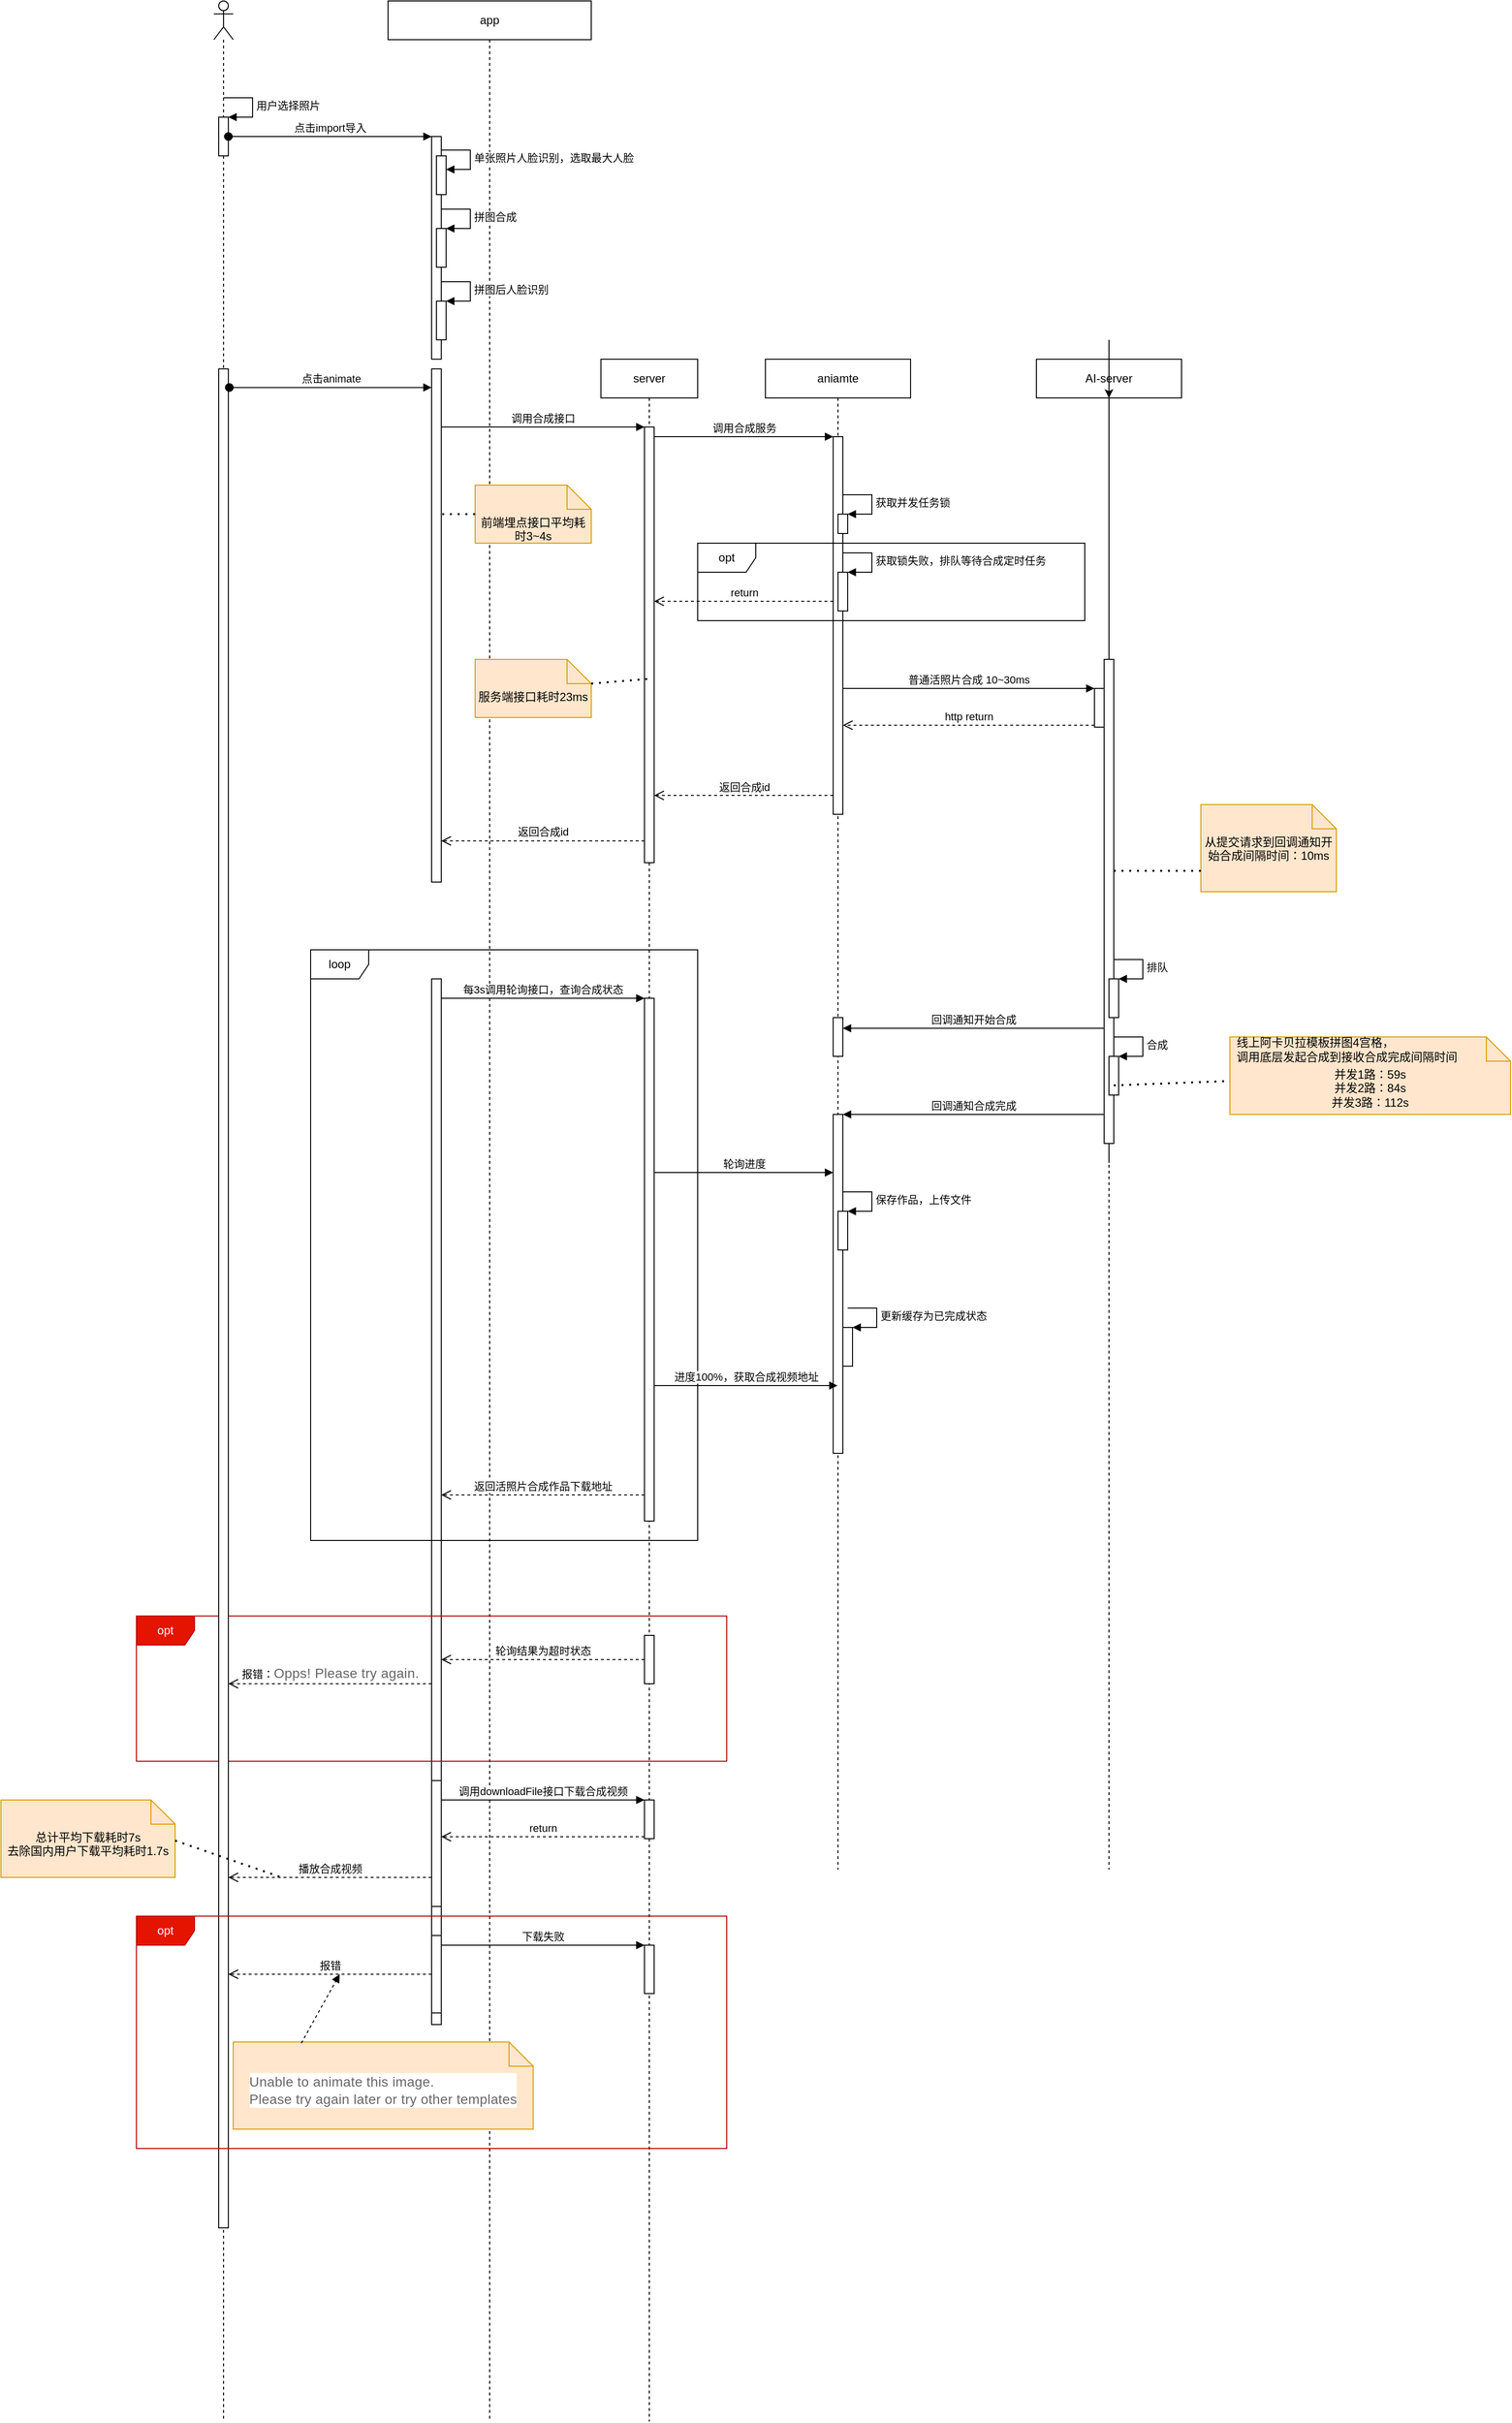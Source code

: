 <mxfile version="20.2.4" type="github">
  <diagram id="kgpKYQtTHZ0yAKxKKP6v" name="Page-1">
    <mxGraphModel dx="1764" dy="1574" grid="1" gridSize="10" guides="1" tooltips="1" connect="1" arrows="1" fold="1" page="1" pageScale="1" pageWidth="850" pageHeight="1100" math="0" shadow="0">
      <root>
        <mxCell id="0" />
        <mxCell id="1" parent="0" />
        <mxCell id="rBN6wQHvt3Dz5fo0-YgQ-102" value="app" style="shape=umlLifeline;perimeter=lifelinePerimeter;whiteSpace=wrap;html=1;container=1;collapsible=0;recursiveResize=0;outlineConnect=0;" vertex="1" parent="1">
          <mxGeometry x="180" y="-290" width="210" height="2500" as="geometry" />
        </mxCell>
        <mxCell id="rBN6wQHvt3Dz5fo0-YgQ-103" value="" style="html=1;points=[];perimeter=orthogonalPerimeter;" vertex="1" parent="rBN6wQHvt3Dz5fo0-YgQ-102">
          <mxGeometry x="45" y="380" width="10" height="530" as="geometry" />
        </mxCell>
        <mxCell id="rBN6wQHvt3Dz5fo0-YgQ-104" value="" style="html=1;points=[];perimeter=orthogonalPerimeter;" vertex="1" parent="rBN6wQHvt3Dz5fo0-YgQ-102">
          <mxGeometry x="45" y="1010" width="10" height="1080" as="geometry" />
        </mxCell>
        <mxCell id="rBN6wQHvt3Dz5fo0-YgQ-105" value="" style="html=1;points=[];perimeter=orthogonalPerimeter;" vertex="1" parent="rBN6wQHvt3Dz5fo0-YgQ-102">
          <mxGeometry x="45" y="140" width="10" height="230" as="geometry" />
        </mxCell>
        <mxCell id="rBN6wQHvt3Dz5fo0-YgQ-106" value="" style="html=1;points=[];perimeter=orthogonalPerimeter;" vertex="1" parent="rBN6wQHvt3Dz5fo0-YgQ-102">
          <mxGeometry x="50" y="160" width="10" height="40" as="geometry" />
        </mxCell>
        <mxCell id="rBN6wQHvt3Dz5fo0-YgQ-107" value="单张照片人脸识别，选取最大人脸" style="edgeStyle=orthogonalEdgeStyle;html=1;align=left;spacingLeft=2;endArrow=block;rounded=0;entryX=1;entryY=0;" edge="1" parent="rBN6wQHvt3Dz5fo0-YgQ-102">
          <mxGeometry relative="1" as="geometry">
            <mxPoint x="55" y="154" as="sourcePoint" />
            <Array as="points">
              <mxPoint x="85" y="154" />
            </Array>
            <mxPoint x="60" y="174" as="targetPoint" />
          </mxGeometry>
        </mxCell>
        <mxCell id="rBN6wQHvt3Dz5fo0-YgQ-108" value="" style="html=1;points=[];perimeter=orthogonalPerimeter;" vertex="1" parent="rBN6wQHvt3Dz5fo0-YgQ-102">
          <mxGeometry x="45" y="1838" width="10" height="130" as="geometry" />
        </mxCell>
        <mxCell id="rBN6wQHvt3Dz5fo0-YgQ-109" value="" style="html=1;points=[];perimeter=orthogonalPerimeter;" vertex="1" parent="rBN6wQHvt3Dz5fo0-YgQ-102">
          <mxGeometry x="50" y="235" width="10" height="40" as="geometry" />
        </mxCell>
        <mxCell id="rBN6wQHvt3Dz5fo0-YgQ-110" value="拼图合成" style="edgeStyle=orthogonalEdgeStyle;html=1;align=left;spacingLeft=2;endArrow=block;rounded=0;entryX=1;entryY=0;" edge="1" parent="rBN6wQHvt3Dz5fo0-YgQ-102" target="rBN6wQHvt3Dz5fo0-YgQ-109">
          <mxGeometry relative="1" as="geometry">
            <mxPoint x="55" y="215" as="sourcePoint" />
            <Array as="points">
              <mxPoint x="85" y="215" />
            </Array>
          </mxGeometry>
        </mxCell>
        <mxCell id="rBN6wQHvt3Dz5fo0-YgQ-111" value="" style="html=1;points=[];perimeter=orthogonalPerimeter;" vertex="1" parent="rBN6wQHvt3Dz5fo0-YgQ-102">
          <mxGeometry x="50" y="310" width="10" height="40" as="geometry" />
        </mxCell>
        <mxCell id="rBN6wQHvt3Dz5fo0-YgQ-112" value="拼图后人脸识别" style="edgeStyle=orthogonalEdgeStyle;html=1;align=left;spacingLeft=2;endArrow=block;rounded=0;entryX=1;entryY=0;" edge="1" parent="rBN6wQHvt3Dz5fo0-YgQ-102" target="rBN6wQHvt3Dz5fo0-YgQ-111">
          <mxGeometry relative="1" as="geometry">
            <mxPoint x="55" y="290" as="sourcePoint" />
            <Array as="points">
              <mxPoint x="85" y="290" />
            </Array>
          </mxGeometry>
        </mxCell>
        <mxCell id="rBN6wQHvt3Dz5fo0-YgQ-113" value="" style="html=1;points=[];perimeter=orthogonalPerimeter;" vertex="1" parent="rBN6wQHvt3Dz5fo0-YgQ-102">
          <mxGeometry x="45" y="1998" width="10" height="80" as="geometry" />
        </mxCell>
        <mxCell id="rBN6wQHvt3Dz5fo0-YgQ-212" value="服务端接口耗时23ms" style="shape=note2;boundedLbl=1;whiteSpace=wrap;html=1;size=25;verticalAlign=top;align=center;fillColor=#ffe6cc;strokeColor=#d79b00;" vertex="1" parent="rBN6wQHvt3Dz5fo0-YgQ-102">
          <mxGeometry x="90" y="680" width="120" height="60" as="geometry" />
        </mxCell>
        <mxCell id="rBN6wQHvt3Dz5fo0-YgQ-114" value="server" style="shape=umlLifeline;perimeter=lifelinePerimeter;whiteSpace=wrap;html=1;container=1;collapsible=0;recursiveResize=0;outlineConnect=0;" vertex="1" parent="1">
          <mxGeometry x="400" y="80" width="100" height="2130" as="geometry" />
        </mxCell>
        <mxCell id="rBN6wQHvt3Dz5fo0-YgQ-115" value="" style="html=1;points=[];perimeter=orthogonalPerimeter;" vertex="1" parent="rBN6wQHvt3Dz5fo0-YgQ-114">
          <mxGeometry x="45" y="70" width="10" height="450" as="geometry" />
        </mxCell>
        <mxCell id="rBN6wQHvt3Dz5fo0-YgQ-116" value="" style="html=1;points=[];perimeter=orthogonalPerimeter;" vertex="1" parent="rBN6wQHvt3Dz5fo0-YgQ-114">
          <mxGeometry x="45" y="660" width="10" height="540" as="geometry" />
        </mxCell>
        <mxCell id="rBN6wQHvt3Dz5fo0-YgQ-117" value="" style="html=1;points=[];perimeter=orthogonalPerimeter;" vertex="1" parent="rBN6wQHvt3Dz5fo0-YgQ-114">
          <mxGeometry x="45" y="1488" width="10" height="40" as="geometry" />
        </mxCell>
        <mxCell id="rBN6wQHvt3Dz5fo0-YgQ-118" value="" style="html=1;points=[];perimeter=orthogonalPerimeter;" vertex="1" parent="rBN6wQHvt3Dz5fo0-YgQ-114">
          <mxGeometry x="45" y="1318" width="10" height="50" as="geometry" />
        </mxCell>
        <mxCell id="rBN6wQHvt3Dz5fo0-YgQ-119" value="opt" style="shape=umlFrame;whiteSpace=wrap;html=1;fillColor=#e51400;strokeColor=#B20000;fontColor=#ffffff;" vertex="1" parent="rBN6wQHvt3Dz5fo0-YgQ-114">
          <mxGeometry x="-480" y="1298" width="610" height="150" as="geometry" />
        </mxCell>
        <mxCell id="rBN6wQHvt3Dz5fo0-YgQ-120" value="" style="html=1;points=[];perimeter=orthogonalPerimeter;" vertex="1" parent="rBN6wQHvt3Dz5fo0-YgQ-114">
          <mxGeometry x="45" y="1638" width="10" height="50" as="geometry" />
        </mxCell>
        <mxCell id="rBN6wQHvt3Dz5fo0-YgQ-208" value="loop" style="shape=umlFrame;whiteSpace=wrap;html=1;" vertex="1" parent="rBN6wQHvt3Dz5fo0-YgQ-114">
          <mxGeometry x="-300" y="610" width="400" height="610" as="geometry" />
        </mxCell>
        <mxCell id="rBN6wQHvt3Dz5fo0-YgQ-121" value="aniamte" style="shape=umlLifeline;perimeter=lifelinePerimeter;whiteSpace=wrap;html=1;container=1;collapsible=0;recursiveResize=0;outlineConnect=0;" vertex="1" parent="1">
          <mxGeometry x="570" y="80" width="150" height="1560" as="geometry" />
        </mxCell>
        <mxCell id="rBN6wQHvt3Dz5fo0-YgQ-122" value="" style="html=1;points=[];perimeter=orthogonalPerimeter;" vertex="1" parent="rBN6wQHvt3Dz5fo0-YgQ-121">
          <mxGeometry x="70" y="80" width="10" height="390" as="geometry" />
        </mxCell>
        <mxCell id="rBN6wQHvt3Dz5fo0-YgQ-123" value="" style="html=1;points=[];perimeter=orthogonalPerimeter;" vertex="1" parent="rBN6wQHvt3Dz5fo0-YgQ-121">
          <mxGeometry x="70" y="680" width="10" height="40" as="geometry" />
        </mxCell>
        <mxCell id="rBN6wQHvt3Dz5fo0-YgQ-124" value="" style="html=1;points=[];perimeter=orthogonalPerimeter;" vertex="1" parent="rBN6wQHvt3Dz5fo0-YgQ-121">
          <mxGeometry x="70" y="780" width="10" height="350" as="geometry" />
        </mxCell>
        <mxCell id="rBN6wQHvt3Dz5fo0-YgQ-125" value="" style="html=1;points=[];perimeter=orthogonalPerimeter;" vertex="1" parent="rBN6wQHvt3Dz5fo0-YgQ-121">
          <mxGeometry x="75" y="160" width="10" height="20" as="geometry" />
        </mxCell>
        <mxCell id="rBN6wQHvt3Dz5fo0-YgQ-126" value="获取并发任务锁" style="edgeStyle=orthogonalEdgeStyle;html=1;align=left;spacingLeft=2;endArrow=block;rounded=0;entryX=1;entryY=0;" edge="1" parent="rBN6wQHvt3Dz5fo0-YgQ-121" target="rBN6wQHvt3Dz5fo0-YgQ-125">
          <mxGeometry relative="1" as="geometry">
            <mxPoint x="80" y="140" as="sourcePoint" />
            <Array as="points">
              <mxPoint x="110" y="140" />
            </Array>
          </mxGeometry>
        </mxCell>
        <mxCell id="rBN6wQHvt3Dz5fo0-YgQ-127" value="" style="html=1;points=[];perimeter=orthogonalPerimeter;" vertex="1" parent="rBN6wQHvt3Dz5fo0-YgQ-121">
          <mxGeometry x="75" y="220" width="10" height="40" as="geometry" />
        </mxCell>
        <mxCell id="rBN6wQHvt3Dz5fo0-YgQ-128" value="获取锁失败，排队等待合成定时任务" style="edgeStyle=orthogonalEdgeStyle;html=1;align=left;spacingLeft=2;endArrow=block;rounded=0;entryX=1;entryY=0;" edge="1" parent="rBN6wQHvt3Dz5fo0-YgQ-121" target="rBN6wQHvt3Dz5fo0-YgQ-127">
          <mxGeometry relative="1" as="geometry">
            <mxPoint x="80" y="200" as="sourcePoint" />
            <Array as="points">
              <mxPoint x="110" y="200" />
            </Array>
          </mxGeometry>
        </mxCell>
        <mxCell id="rBN6wQHvt3Dz5fo0-YgQ-134" value="" style="html=1;points=[];perimeter=orthogonalPerimeter;" vertex="1" parent="rBN6wQHvt3Dz5fo0-YgQ-121">
          <mxGeometry x="75" y="880" width="10" height="40" as="geometry" />
        </mxCell>
        <mxCell id="rBN6wQHvt3Dz5fo0-YgQ-135" value="保存作品，上传文件" style="edgeStyle=orthogonalEdgeStyle;html=1;align=left;spacingLeft=2;endArrow=block;rounded=0;entryX=1;entryY=0;" edge="1" parent="rBN6wQHvt3Dz5fo0-YgQ-121" target="rBN6wQHvt3Dz5fo0-YgQ-134">
          <mxGeometry relative="1" as="geometry">
            <mxPoint x="80" y="860" as="sourcePoint" />
            <Array as="points">
              <mxPoint x="110" y="860" />
            </Array>
          </mxGeometry>
        </mxCell>
        <mxCell id="rBN6wQHvt3Dz5fo0-YgQ-137" value="" style="html=1;points=[];perimeter=orthogonalPerimeter;" vertex="1" parent="rBN6wQHvt3Dz5fo0-YgQ-121">
          <mxGeometry x="80" y="1000" width="10" height="40" as="geometry" />
        </mxCell>
        <mxCell id="rBN6wQHvt3Dz5fo0-YgQ-138" value="更新缓存为已完成状态" style="edgeStyle=orthogonalEdgeStyle;html=1;align=left;spacingLeft=2;endArrow=block;rounded=0;entryX=1;entryY=0;" edge="1" parent="rBN6wQHvt3Dz5fo0-YgQ-121" target="rBN6wQHvt3Dz5fo0-YgQ-137">
          <mxGeometry relative="1" as="geometry">
            <mxPoint x="85" y="980" as="sourcePoint" />
            <Array as="points">
              <mxPoint x="115" y="980" />
            </Array>
          </mxGeometry>
        </mxCell>
        <mxCell id="rBN6wQHvt3Dz5fo0-YgQ-183" value="轮询进度" style="html=1;verticalAlign=bottom;endArrow=block;rounded=0;" edge="1" parent="rBN6wQHvt3Dz5fo0-YgQ-121">
          <mxGeometry relative="1" as="geometry">
            <mxPoint x="-115" y="840" as="sourcePoint" />
            <Array as="points">
              <mxPoint x="-60" y="840" />
            </Array>
            <mxPoint x="70" y="840" as="targetPoint" />
          </mxGeometry>
        </mxCell>
        <mxCell id="rBN6wQHvt3Dz5fo0-YgQ-139" value="" style="shape=umlLifeline;participant=umlActor;perimeter=lifelinePerimeter;whiteSpace=wrap;html=1;container=1;collapsible=0;recursiveResize=0;verticalAlign=top;spacingTop=36;outlineConnect=0;" vertex="1" parent="1">
          <mxGeometry y="-290" width="20" height="2500" as="geometry" />
        </mxCell>
        <mxCell id="rBN6wQHvt3Dz5fo0-YgQ-140" value="" style="html=1;points=[];perimeter=orthogonalPerimeter;" vertex="1" parent="rBN6wQHvt3Dz5fo0-YgQ-139">
          <mxGeometry x="5" y="380" width="10" height="1920" as="geometry" />
        </mxCell>
        <mxCell id="rBN6wQHvt3Dz5fo0-YgQ-141" value="" style="html=1;points=[];perimeter=orthogonalPerimeter;" vertex="1" parent="rBN6wQHvt3Dz5fo0-YgQ-139">
          <mxGeometry x="5" y="120" width="10" height="40" as="geometry" />
        </mxCell>
        <mxCell id="rBN6wQHvt3Dz5fo0-YgQ-142" value="用户选择照片" style="edgeStyle=orthogonalEdgeStyle;html=1;align=left;spacingLeft=2;endArrow=block;rounded=0;entryX=1;entryY=0;" edge="1" parent="rBN6wQHvt3Dz5fo0-YgQ-139" target="rBN6wQHvt3Dz5fo0-YgQ-141">
          <mxGeometry relative="1" as="geometry">
            <mxPoint x="10" y="100" as="sourcePoint" />
            <Array as="points">
              <mxPoint x="40" y="100" />
            </Array>
          </mxGeometry>
        </mxCell>
        <mxCell id="rBN6wQHvt3Dz5fo0-YgQ-143" value="AI-server" style="shape=umlLifeline;perimeter=lifelinePerimeter;whiteSpace=wrap;html=1;container=1;collapsible=0;recursiveResize=0;outlineConnect=0;" vertex="1" parent="1">
          <mxGeometry x="850" y="80" width="150" height="1560" as="geometry" />
        </mxCell>
        <mxCell id="rBN6wQHvt3Dz5fo0-YgQ-145" value="" style="html=1;points=[];perimeter=orthogonalPerimeter;" vertex="1" parent="rBN6wQHvt3Dz5fo0-YgQ-143">
          <mxGeometry x="60" y="340" width="10" height="40" as="geometry" />
        </mxCell>
        <mxCell id="rBN6wQHvt3Dz5fo0-YgQ-204" style="edgeStyle=orthogonalEdgeStyle;rounded=0;orthogonalLoop=1;jettySize=auto;html=1;" edge="1" parent="rBN6wQHvt3Dz5fo0-YgQ-143" source="rBN6wQHvt3Dz5fo0-YgQ-150" target="rBN6wQHvt3Dz5fo0-YgQ-143">
          <mxGeometry relative="1" as="geometry" />
        </mxCell>
        <mxCell id="rBN6wQHvt3Dz5fo0-YgQ-150" value="" style="html=1;points=[];perimeter=orthogonalPerimeter;" vertex="1" parent="rBN6wQHvt3Dz5fo0-YgQ-143">
          <mxGeometry x="70" y="310" width="10" height="500" as="geometry" />
        </mxCell>
        <mxCell id="rBN6wQHvt3Dz5fo0-YgQ-151" value="" style="html=1;points=[];perimeter=orthogonalPerimeter;" vertex="1" parent="rBN6wQHvt3Dz5fo0-YgQ-143">
          <mxGeometry x="75" y="640" width="10" height="40" as="geometry" />
        </mxCell>
        <mxCell id="rBN6wQHvt3Dz5fo0-YgQ-152" value="排队" style="edgeStyle=orthogonalEdgeStyle;html=1;align=left;spacingLeft=2;endArrow=block;rounded=0;entryX=1;entryY=0;" edge="1" parent="rBN6wQHvt3Dz5fo0-YgQ-143" target="rBN6wQHvt3Dz5fo0-YgQ-151">
          <mxGeometry relative="1" as="geometry">
            <mxPoint x="80" y="620" as="sourcePoint" />
            <Array as="points">
              <mxPoint x="110" y="620" />
            </Array>
          </mxGeometry>
        </mxCell>
        <mxCell id="rBN6wQHvt3Dz5fo0-YgQ-153" value="" style="html=1;points=[];perimeter=orthogonalPerimeter;" vertex="1" parent="rBN6wQHvt3Dz5fo0-YgQ-143">
          <mxGeometry x="75" y="720" width="10" height="40" as="geometry" />
        </mxCell>
        <mxCell id="rBN6wQHvt3Dz5fo0-YgQ-154" value="合成" style="edgeStyle=orthogonalEdgeStyle;html=1;align=left;spacingLeft=2;endArrow=block;rounded=0;entryX=1;entryY=0;" edge="1" parent="rBN6wQHvt3Dz5fo0-YgQ-143" target="rBN6wQHvt3Dz5fo0-YgQ-153">
          <mxGeometry relative="1" as="geometry">
            <mxPoint x="80" y="700" as="sourcePoint" />
            <Array as="points">
              <mxPoint x="110" y="700" />
            </Array>
          </mxGeometry>
        </mxCell>
        <mxCell id="rBN6wQHvt3Dz5fo0-YgQ-159" value="点击animate" style="html=1;verticalAlign=bottom;startArrow=oval;endArrow=block;startSize=8;rounded=0;exitX=1.1;exitY=0.01;exitDx=0;exitDy=0;exitPerimeter=0;" edge="1" parent="1" source="rBN6wQHvt3Dz5fo0-YgQ-140" target="rBN6wQHvt3Dz5fo0-YgQ-103">
          <mxGeometry relative="1" as="geometry">
            <mxPoint x="165" y="180" as="sourcePoint" />
          </mxGeometry>
        </mxCell>
        <mxCell id="rBN6wQHvt3Dz5fo0-YgQ-160" value="调用合成接口" style="html=1;verticalAlign=bottom;endArrow=block;entryX=0;entryY=0;rounded=0;" edge="1" parent="1" source="rBN6wQHvt3Dz5fo0-YgQ-103" target="rBN6wQHvt3Dz5fo0-YgQ-115">
          <mxGeometry relative="1" as="geometry">
            <mxPoint x="365" y="190" as="sourcePoint" />
          </mxGeometry>
        </mxCell>
        <mxCell id="rBN6wQHvt3Dz5fo0-YgQ-161" value="返回合成id" style="html=1;verticalAlign=bottom;endArrow=open;dashed=1;endSize=8;exitX=0;exitY=0.95;rounded=0;" edge="1" parent="1" source="rBN6wQHvt3Dz5fo0-YgQ-115" target="rBN6wQHvt3Dz5fo0-YgQ-103">
          <mxGeometry relative="1" as="geometry">
            <mxPoint x="260" y="684" as="targetPoint" />
          </mxGeometry>
        </mxCell>
        <mxCell id="rBN6wQHvt3Dz5fo0-YgQ-162" value="调用合成服务" style="html=1;verticalAlign=bottom;endArrow=block;entryX=0;entryY=0;rounded=0;" edge="1" parent="1" source="rBN6wQHvt3Dz5fo0-YgQ-115" target="rBN6wQHvt3Dz5fo0-YgQ-122">
          <mxGeometry relative="1" as="geometry">
            <mxPoint x="545" y="210" as="sourcePoint" />
          </mxGeometry>
        </mxCell>
        <mxCell id="rBN6wQHvt3Dz5fo0-YgQ-163" value="返回合成id" style="html=1;verticalAlign=bottom;endArrow=open;dashed=1;endSize=8;exitX=0;exitY=0.95;rounded=0;" edge="1" parent="1" source="rBN6wQHvt3Dz5fo0-YgQ-122" target="rBN6wQHvt3Dz5fo0-YgQ-115">
          <mxGeometry relative="1" as="geometry">
            <mxPoint x="545" y="286" as="targetPoint" />
          </mxGeometry>
        </mxCell>
        <mxCell id="rBN6wQHvt3Dz5fo0-YgQ-166" value="普通活照片合成 10~30ms" style="html=1;verticalAlign=bottom;endArrow=block;entryX=0;entryY=0;rounded=0;" edge="1" parent="1" source="rBN6wQHvt3Dz5fo0-YgQ-122" target="rBN6wQHvt3Dz5fo0-YgQ-145">
          <mxGeometry relative="1" as="geometry">
            <mxPoint x="715" y="470" as="sourcePoint" />
          </mxGeometry>
        </mxCell>
        <mxCell id="rBN6wQHvt3Dz5fo0-YgQ-167" value="http return" style="html=1;verticalAlign=bottom;endArrow=open;dashed=1;endSize=8;exitX=0;exitY=0.95;rounded=0;" edge="1" parent="1" source="rBN6wQHvt3Dz5fo0-YgQ-145" target="rBN6wQHvt3Dz5fo0-YgQ-122">
          <mxGeometry relative="1" as="geometry">
            <mxPoint x="715" y="546" as="targetPoint" />
          </mxGeometry>
        </mxCell>
        <mxCell id="rBN6wQHvt3Dz5fo0-YgQ-170" value="每3s调用轮询接口，查询合成状态" style="html=1;verticalAlign=bottom;endArrow=block;entryX=0;entryY=0;rounded=0;" edge="1" parent="1" source="rBN6wQHvt3Dz5fo0-YgQ-104" target="rBN6wQHvt3Dz5fo0-YgQ-116">
          <mxGeometry relative="1" as="geometry">
            <mxPoint x="365" y="750" as="sourcePoint" />
          </mxGeometry>
        </mxCell>
        <mxCell id="rBN6wQHvt3Dz5fo0-YgQ-171" value="返回活照片合成作品下载地址" style="html=1;verticalAlign=bottom;endArrow=open;dashed=1;endSize=8;exitX=0;exitY=0.95;rounded=0;" edge="1" parent="1" source="rBN6wQHvt3Dz5fo0-YgQ-116" target="rBN6wQHvt3Dz5fo0-YgQ-104">
          <mxGeometry relative="1" as="geometry">
            <mxPoint x="365" y="826" as="targetPoint" />
          </mxGeometry>
        </mxCell>
        <mxCell id="rBN6wQHvt3Dz5fo0-YgQ-172" value="回调通知开始合成" style="html=1;verticalAlign=bottom;endArrow=block;entryX=1;entryY=0;rounded=0;" edge="1" parent="1">
          <mxGeometry relative="1" as="geometry">
            <mxPoint x="920" y="771" as="sourcePoint" />
            <mxPoint x="650" y="771" as="targetPoint" />
          </mxGeometry>
        </mxCell>
        <mxCell id="rBN6wQHvt3Dz5fo0-YgQ-173" value="回调通知合成完成" style="html=1;verticalAlign=bottom;endArrow=block;entryX=1;entryY=0;rounded=0;" edge="1" parent="1" source="rBN6wQHvt3Dz5fo0-YgQ-150" target="rBN6wQHvt3Dz5fo0-YgQ-124">
          <mxGeometry relative="1" as="geometry">
            <mxPoint x="710" y="860" as="sourcePoint" />
          </mxGeometry>
        </mxCell>
        <mxCell id="rBN6wQHvt3Dz5fo0-YgQ-174" value="return" style="html=1;verticalAlign=bottom;endArrow=open;dashed=1;endSize=8;rounded=0;" edge="1" parent="1" target="rBN6wQHvt3Dz5fo0-YgQ-115">
          <mxGeometry relative="1" as="geometry">
            <mxPoint x="640" y="330" as="sourcePoint" />
            <mxPoint x="560" y="330" as="targetPoint" />
          </mxGeometry>
        </mxCell>
        <mxCell id="rBN6wQHvt3Dz5fo0-YgQ-175" value="opt" style="shape=umlFrame;whiteSpace=wrap;html=1;" vertex="1" parent="1">
          <mxGeometry x="500" y="270" width="400" height="80" as="geometry" />
        </mxCell>
        <mxCell id="rBN6wQHvt3Dz5fo0-YgQ-185" value="点击import导入" style="html=1;verticalAlign=bottom;startArrow=oval;endArrow=block;startSize=8;rounded=0;" edge="1" parent="1" source="rBN6wQHvt3Dz5fo0-YgQ-141" target="rBN6wQHvt3Dz5fo0-YgQ-105">
          <mxGeometry relative="1" as="geometry">
            <mxPoint x="165" y="-150" as="sourcePoint" />
          </mxGeometry>
        </mxCell>
        <mxCell id="rBN6wQHvt3Dz5fo0-YgQ-186" value="调用downloadFile接口下载合成视频" style="html=1;verticalAlign=bottom;endArrow=block;entryX=0;entryY=0;rounded=0;" edge="1" parent="1" source="rBN6wQHvt3Dz5fo0-YgQ-108" target="rBN6wQHvt3Dz5fo0-YgQ-117">
          <mxGeometry relative="1" as="geometry">
            <mxPoint x="375" y="1438" as="sourcePoint" />
          </mxGeometry>
        </mxCell>
        <mxCell id="rBN6wQHvt3Dz5fo0-YgQ-187" value="return" style="html=1;verticalAlign=bottom;endArrow=open;dashed=1;endSize=8;exitX=0;exitY=0.95;rounded=0;" edge="1" parent="1" source="rBN6wQHvt3Dz5fo0-YgQ-117" target="rBN6wQHvt3Dz5fo0-YgQ-108">
          <mxGeometry relative="1" as="geometry">
            <mxPoint x="375" y="1514" as="targetPoint" />
          </mxGeometry>
        </mxCell>
        <mxCell id="rBN6wQHvt3Dz5fo0-YgQ-188" value="播放合成视频" style="html=1;verticalAlign=bottom;endArrow=open;dashed=1;endSize=8;rounded=0;" edge="1" parent="1" source="rBN6wQHvt3Dz5fo0-YgQ-108">
          <mxGeometry relative="1" as="geometry">
            <mxPoint x="135" y="1518" as="sourcePoint" />
            <mxPoint x="15" y="1648" as="targetPoint" />
            <Array as="points">
              <mxPoint x="80" y="1648" />
            </Array>
          </mxGeometry>
        </mxCell>
        <mxCell id="rBN6wQHvt3Dz5fo0-YgQ-189" value="轮询结果为超时状态" style="html=1;verticalAlign=bottom;endArrow=open;dashed=1;endSize=8;rounded=0;" edge="1" parent="1" source="rBN6wQHvt3Dz5fo0-YgQ-118">
          <mxGeometry relative="1" as="geometry">
            <mxPoint x="350" y="1408" as="sourcePoint" />
            <mxPoint x="235" y="1423" as="targetPoint" />
          </mxGeometry>
        </mxCell>
        <mxCell id="rBN6wQHvt3Dz5fo0-YgQ-190" value="报错：&lt;span style=&quot;color: rgb(102, 102, 102); font-family: Helvetica, &amp;quot;Open Sans&amp;quot;, &amp;quot;PingFang SC&amp;quot;, &amp;quot;Microsoft YaHei&amp;quot;, sans-serif; font-size: 14px; letter-spacing: 0.2px; text-align: left;&quot;&gt;Opps! Please try again.&lt;/span&gt;" style="html=1;verticalAlign=bottom;endArrow=open;dashed=1;endSize=8;rounded=0;" edge="1" parent="1">
          <mxGeometry relative="1" as="geometry">
            <mxPoint x="225" y="1448" as="sourcePoint" />
            <mxPoint x="15" y="1448" as="targetPoint" />
            <Array as="points">
              <mxPoint x="200" y="1448" />
            </Array>
          </mxGeometry>
        </mxCell>
        <mxCell id="rBN6wQHvt3Dz5fo0-YgQ-191" value="下载失败" style="html=1;verticalAlign=bottom;endArrow=block;entryX=0;entryY=0;rounded=0;" edge="1" parent="1" source="rBN6wQHvt3Dz5fo0-YgQ-113" target="rBN6wQHvt3Dz5fo0-YgQ-120">
          <mxGeometry relative="1" as="geometry">
            <mxPoint x="375" y="1718" as="sourcePoint" />
          </mxGeometry>
        </mxCell>
        <mxCell id="rBN6wQHvt3Dz5fo0-YgQ-192" value="报错" style="html=1;verticalAlign=bottom;endArrow=open;dashed=1;endSize=8;rounded=0;" edge="1" parent="1" source="rBN6wQHvt3Dz5fo0-YgQ-113">
          <mxGeometry relative="1" as="geometry">
            <mxPoint x="180" y="1738" as="sourcePoint" />
            <mxPoint x="15" y="1748" as="targetPoint" />
          </mxGeometry>
        </mxCell>
        <mxCell id="rBN6wQHvt3Dz5fo0-YgQ-193" value="&lt;pre style=&quot;margin-top: 0px; margin-bottom: 0px; padding: 0px; box-sizing: border-box; font-family: Helvetica, &amp;quot;Open Sans&amp;quot;, &amp;quot;PingFang SC&amp;quot;, &amp;quot;Microsoft YaHei&amp;quot;, sans-serif; overflow-wrap: break-word; word-break: break-word; font-size: 14px; color: rgb(102, 102, 102); letter-spacing: 0.2px; line-height: 18px; text-align: left; background-color: rgb(255, 255, 255);&quot; class=&quot;&quot; data-v-5b366386=&quot;&quot;&gt;Unable to animate this image.&lt;/pre&gt;&lt;pre style=&quot;margin-top: 0px; margin-bottom: 0px; padding: 0px; box-sizing: border-box; font-family: Helvetica, &amp;quot;Open Sans&amp;quot;, &amp;quot;PingFang SC&amp;quot;, &amp;quot;Microsoft YaHei&amp;quot;, sans-serif; overflow-wrap: break-word; word-break: break-word; font-size: 14px; color: rgb(102, 102, 102); letter-spacing: 0.2px; line-height: 18px; text-align: left; background-color: rgb(255, 255, 255);&quot; class=&quot;&quot; data-v-5b366386=&quot;&quot;&gt;Please try again later or try other templates&lt;/pre&gt;" style="shape=note2;boundedLbl=1;whiteSpace=wrap;html=1;size=25;verticalAlign=top;align=center;fillColor=#ffe6cc;strokeColor=#d79b00;" vertex="1" parent="1">
          <mxGeometry x="20" y="1818" width="310" height="90" as="geometry" />
        </mxCell>
        <mxCell id="rBN6wQHvt3Dz5fo0-YgQ-194" value="" style="html=1;verticalAlign=bottom;labelBackgroundColor=none;endArrow=block;endFill=1;dashed=1;rounded=0;exitX=0.227;exitY=0.014;exitDx=0;exitDy=0;exitPerimeter=0;" edge="1" parent="1" source="rBN6wQHvt3Dz5fo0-YgQ-193">
          <mxGeometry width="160" relative="1" as="geometry">
            <mxPoint x="70" y="1798" as="sourcePoint" />
            <mxPoint x="130" y="1748" as="targetPoint" />
          </mxGeometry>
        </mxCell>
        <mxCell id="rBN6wQHvt3Dz5fo0-YgQ-195" value="opt" style="shape=umlFrame;whiteSpace=wrap;html=1;fillColor=#e51400;strokeColor=#B20000;fontColor=#ffffff;" vertex="1" parent="1">
          <mxGeometry x="-80" y="1688" width="610" height="240" as="geometry" />
        </mxCell>
        <mxCell id="rBN6wQHvt3Dz5fo0-YgQ-196" value="并发1路：59s&lt;br&gt;并发2路：84s&lt;br&gt;并发3路：112s" style="shape=note2;boundedLbl=1;whiteSpace=wrap;html=1;size=25;verticalAlign=top;align=center;fontFamily=Helvetica;fontSize=12;strokeColor=#d79b00;fillColor=#ffe6cc;" vertex="1" parent="1">
          <mxGeometry x="1050" y="780" width="290" height="80" as="geometry" />
        </mxCell>
        <mxCell id="rBN6wQHvt3Dz5fo0-YgQ-197" value="线上阿卡贝拉模板拼图4宫格，&lt;br&gt;调用底层发起合成到接收合成完成间隔时间" style="resizeWidth=1;part=1;strokeColor=none;fillColor=none;align=left;spacingLeft=5;fontFamily=Helvetica;fontSize=12;fontColor=default;html=1;" vertex="1" parent="rBN6wQHvt3Dz5fo0-YgQ-196">
          <mxGeometry width="290" height="25" relative="1" as="geometry" />
        </mxCell>
        <mxCell id="rBN6wQHvt3Dz5fo0-YgQ-198" value="前端埋点接口平均耗时3~4s" style="shape=note2;boundedLbl=1;whiteSpace=wrap;html=1;size=25;verticalAlign=top;align=center;fillColor=#ffe6cc;strokeColor=#d79b00;" vertex="1" parent="1">
          <mxGeometry x="270" y="210" width="120" height="60" as="geometry" />
        </mxCell>
        <mxCell id="rBN6wQHvt3Dz5fo0-YgQ-199" value="" style="endArrow=none;dashed=1;html=1;dashPattern=1 3;strokeWidth=2;rounded=0;" edge="1" parent="1" source="rBN6wQHvt3Dz5fo0-YgQ-198" target="rBN6wQHvt3Dz5fo0-YgQ-103">
          <mxGeometry width="50" height="50" relative="1" as="geometry">
            <mxPoint x="320" y="200" as="sourcePoint" />
            <mxPoint x="330" y="150" as="targetPoint" />
          </mxGeometry>
        </mxCell>
        <mxCell id="rBN6wQHvt3Dz5fo0-YgQ-200" value="总计平均下载耗时7s&lt;br&gt;去除国内用户下载平均耗时1.7s" style="shape=note2;boundedLbl=1;whiteSpace=wrap;html=1;size=25;verticalAlign=top;align=center;fillColor=#ffe6cc;strokeColor=#d79b00;" vertex="1" parent="1">
          <mxGeometry x="-220" y="1568" width="180" height="80" as="geometry" />
        </mxCell>
        <mxCell id="rBN6wQHvt3Dz5fo0-YgQ-201" value="" style="endArrow=none;dashed=1;html=1;dashPattern=1 3;strokeWidth=2;rounded=0;exitX=1;exitY=0.525;exitDx=0;exitDy=0;exitPerimeter=0;" edge="1" parent="1" source="rBN6wQHvt3Dz5fo0-YgQ-200">
          <mxGeometry width="50" height="50" relative="1" as="geometry">
            <mxPoint x="-40" y="1648" as="sourcePoint" />
            <mxPoint x="70" y="1648" as="targetPoint" />
          </mxGeometry>
        </mxCell>
        <mxCell id="rBN6wQHvt3Dz5fo0-YgQ-202" value="" style="endArrow=none;dashed=1;html=1;dashPattern=1 3;strokeWidth=2;rounded=0;fontColor=#FF6666;exitX=0.5;exitY=0.75;exitDx=0;exitDy=0;exitPerimeter=0;" edge="1" parent="1" source="rBN6wQHvt3Dz5fo0-YgQ-153" target="rBN6wQHvt3Dz5fo0-YgQ-196">
          <mxGeometry width="50" height="50" relative="1" as="geometry">
            <mxPoint x="990" y="770" as="sourcePoint" />
            <mxPoint x="1040" y="720" as="targetPoint" />
          </mxGeometry>
        </mxCell>
        <mxCell id="rBN6wQHvt3Dz5fo0-YgQ-209" value="进度100%，获取合成视频地址" style="html=1;verticalAlign=bottom;endArrow=block;rounded=0;" edge="1" parent="1" source="rBN6wQHvt3Dz5fo0-YgQ-116" target="rBN6wQHvt3Dz5fo0-YgQ-121">
          <mxGeometry width="80" relative="1" as="geometry">
            <mxPoint x="470" y="1150" as="sourcePoint" />
            <mxPoint x="530" y="1140" as="targetPoint" />
            <Array as="points">
              <mxPoint x="590" y="1140" />
            </Array>
          </mxGeometry>
        </mxCell>
        <mxCell id="rBN6wQHvt3Dz5fo0-YgQ-210" value="从提交请求到回调通知开始合成间隔时间：10ms" style="shape=note2;boundedLbl=1;whiteSpace=wrap;html=1;size=25;verticalAlign=top;align=center;fillColor=#ffe6cc;strokeColor=#d79b00;" vertex="1" parent="1">
          <mxGeometry x="1020" y="540" width="140" height="90" as="geometry" />
        </mxCell>
        <mxCell id="rBN6wQHvt3Dz5fo0-YgQ-211" value="" style="endArrow=none;dashed=1;html=1;dashPattern=1 3;strokeWidth=2;rounded=0;" edge="1" parent="1" source="rBN6wQHvt3Dz5fo0-YgQ-150" target="rBN6wQHvt3Dz5fo0-YgQ-210">
          <mxGeometry width="50" height="50" relative="1" as="geometry">
            <mxPoint x="970" y="610" as="sourcePoint" />
            <mxPoint x="1020" y="560" as="targetPoint" />
          </mxGeometry>
        </mxCell>
        <mxCell id="rBN6wQHvt3Dz5fo0-YgQ-213" value="" style="endArrow=none;dashed=1;html=1;dashPattern=1 3;strokeWidth=2;rounded=0;exitX=0;exitY=0;exitDx=120;exitDy=25;exitPerimeter=0;entryX=0.5;entryY=0.578;entryDx=0;entryDy=0;entryPerimeter=0;" edge="1" parent="1" source="rBN6wQHvt3Dz5fo0-YgQ-212" target="rBN6wQHvt3Dz5fo0-YgQ-115">
          <mxGeometry width="50" height="50" relative="1" as="geometry">
            <mxPoint x="390" y="450" as="sourcePoint" />
            <mxPoint x="440" y="400" as="targetPoint" />
          </mxGeometry>
        </mxCell>
      </root>
    </mxGraphModel>
  </diagram>
</mxfile>
